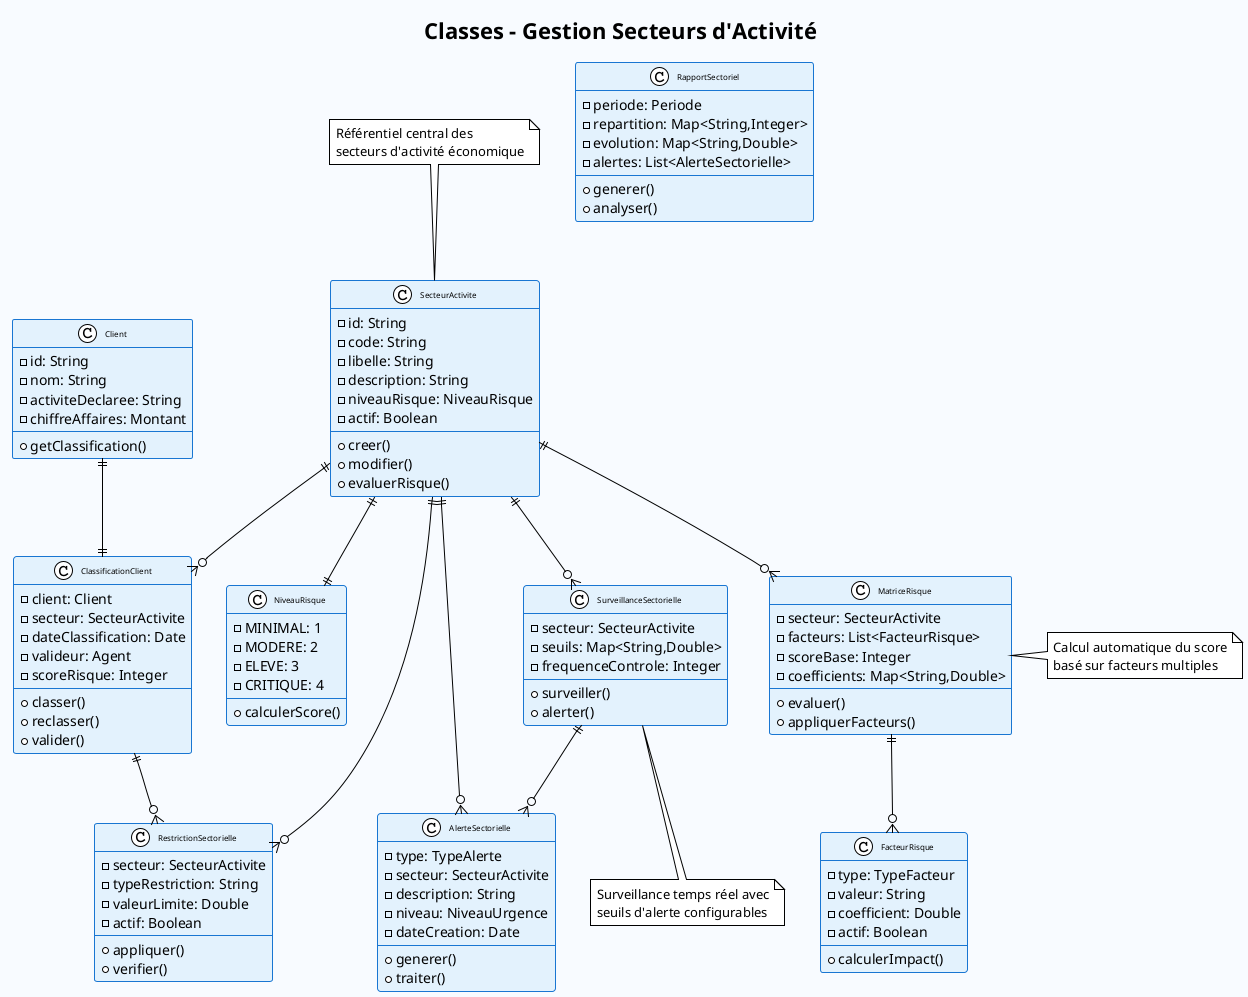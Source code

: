 @startuml Classe_GestionSecteurs
!theme plain
skinparam backgroundColor #F8FBFF
skinparam class {
    BackgroundColor #E3F2FD
    BorderColor #1976D2
    FontSize 8
}
skinparam note FontSize 7

title Classes - Gestion Secteurs d'Activité

class SecteurActivite {
    - id: String
    - code: String
    - libelle: String
    - description: String
    - niveauRisque: NiveauRisque
    - actif: Boolean
    + creer()
    + modifier()
    + evaluerRisque()
}

class NiveauRisque {
    - MINIMAL: 1
    - MODERE: 2
    - ELEVE: 3
    - CRITIQUE: 4
    + calculerScore()
}

class MatriceRisque {
    - secteur: SecteurActivite
    - facteurs: List<FacteurRisque>
    - scoreBase: Integer
    - coefficients: Map<String,Double>
    + evaluer()
    + appliquerFacteurs()
}

class FacteurRisque {
    - type: TypeFacteur
    - valeur: String
    - coefficient: Double
    - actif: Boolean
    + calculerImpact()
}

class ClassificationClient {
    - client: Client
    - secteur: SecteurActivite
    - dateClassification: Date
    - valideur: Agent
    - scoreRisque: Integer
    + classer()
    + reclasser()
    + valider()
}

class RestrictionSectorielle {
    - secteur: SecteurActivite
    - typeRestriction: String
    - valeurLimite: Double
    - actif: Boolean
    + appliquer()
    + verifier()
}

class SurveillanceSectorielle {
    - secteur: SecteurActivite
    - seuils: Map<String,Double>
    - frequenceControle: Integer
    + surveiller()
    + alerter()
}

class AlerteSectorielle {
    - type: TypeAlerte
    - secteur: SecteurActivite
    - description: String
    - niveau: NiveauUrgence
    - dateCreation: Date
    + generer()
    + traiter()
}

class Client {
    - id: String
    - nom: String
    - activiteDeclaree: String
    - chiffreAffaires: Montant
    + getClassification()
}

class RapportSectoriel {
    - periode: Periode
    - repartition: Map<String,Integer>
    - evolution: Map<String,Double>
    - alertes: List<AlerteSectorielle>
    + generer()
    + analyser()
}

' Relations
SecteurActivite ||--|| NiveauRisque
SecteurActivite ||--o{ MatriceRisque
MatriceRisque ||--o{ FacteurRisque
SecteurActivite ||--o{ ClassificationClient
SecteurActivite ||--o{ RestrictionSectorielle
SecteurActivite ||--o{ SurveillanceSectorielle
SecteurActivite ||--o{ AlerteSectorielle

Client ||--|| ClassificationClient
ClassificationClient ||--o{ RestrictionSectorielle
SurveillanceSectorielle ||--o{ AlerteSectorielle

note top of SecteurActivite
Référentiel central des
secteurs d'activité économique
end note

note right of MatriceRisque
Calcul automatique du score
basé sur facteurs multiples
end note

note bottom of SurveillanceSectorielle
Surveillance temps réel avec
seuils d'alerte configurables
end note

@enduml
